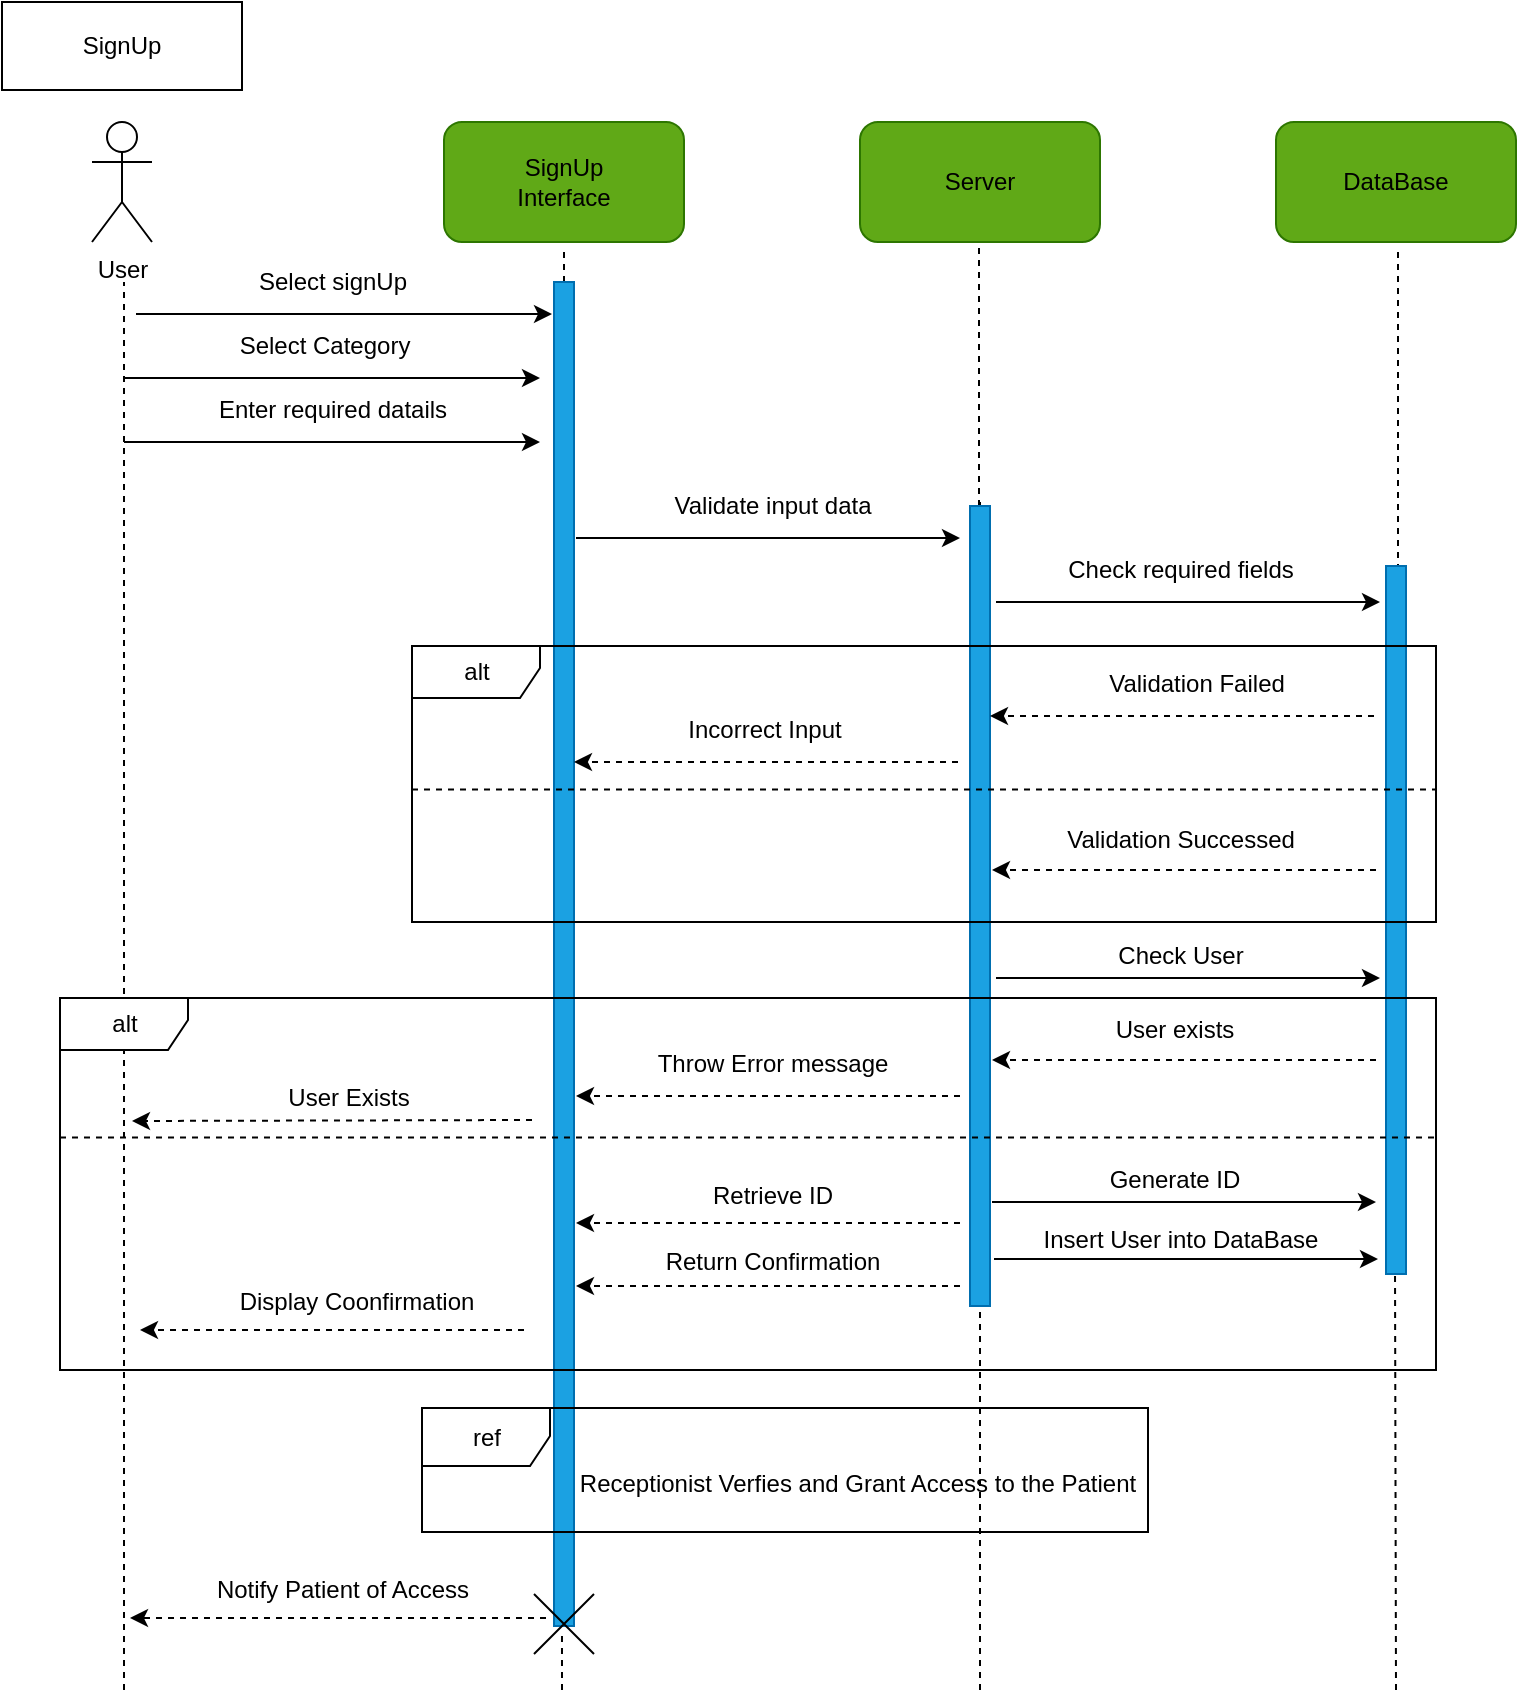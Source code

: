 <mxfile>
    <diagram id="9qr-kfG0U7WTtZIxmACe" name="Page-1">
        <mxGraphModel dx="737" dy="563" grid="1" gridSize="16" guides="1" tooltips="1" connect="1" arrows="1" fold="1" page="1" pageScale="1" pageWidth="850" pageHeight="1100" background="none" math="0" shadow="0">
            <root>
                <mxCell id="0"/>
                <mxCell id="1" parent="0"/>
                <mxCell id="2" value="User" style="shape=umlActor;verticalLabelPosition=bottom;verticalAlign=top;html=1;outlineConnect=0;" parent="1" vertex="1">
                    <mxGeometry x="80" y="80" width="30" height="60" as="geometry"/>
                </mxCell>
                <mxCell id="11" value="" style="rounded=0;whiteSpace=wrap;html=1;" parent="1" vertex="1">
                    <mxGeometry x="35" y="20" width="120" height="44" as="geometry"/>
                </mxCell>
                <mxCell id="12" value="SignUp" style="text;html=1;strokeColor=none;fillColor=none;align=center;verticalAlign=middle;whiteSpace=wrap;rounded=0;" parent="1" vertex="1">
                    <mxGeometry x="65" y="27" width="60" height="30" as="geometry"/>
                </mxCell>
                <mxCell id="13" value="" style="endArrow=none;dashed=1;html=1;" parent="1" edge="1">
                    <mxGeometry width="50" height="50" relative="1" as="geometry">
                        <mxPoint x="96" y="864" as="sourcePoint"/>
                        <mxPoint x="96" y="160" as="targetPoint"/>
                    </mxGeometry>
                </mxCell>
                <mxCell id="14" value="" style="rounded=1;whiteSpace=wrap;html=1;fillColor=#60a917;fontColor=#ffffff;strokeColor=#2D7600;" parent="1" vertex="1">
                    <mxGeometry x="256" y="80" width="120" height="60" as="geometry"/>
                </mxCell>
                <mxCell id="15" value="" style="rounded=1;whiteSpace=wrap;html=1;fillColor=#60a917;fontColor=#ffffff;strokeColor=#2D7600;" parent="1" vertex="1">
                    <mxGeometry x="464" y="80" width="120" height="60" as="geometry"/>
                </mxCell>
                <mxCell id="16" value="" style="rounded=1;whiteSpace=wrap;html=1;fillColor=#60a917;fontColor=#ffffff;strokeColor=#2D7600;" parent="1" vertex="1">
                    <mxGeometry x="672" y="80" width="120" height="60" as="geometry"/>
                </mxCell>
                <mxCell id="17" value="" style="endArrow=none;dashed=1;html=1;startArrow=none;" parent="1" edge="1">
                    <mxGeometry width="50" height="50" relative="1" as="geometry">
                        <mxPoint x="316" y="160" as="sourcePoint"/>
                        <mxPoint x="316" y="144" as="targetPoint"/>
                        <Array as="points"/>
                    </mxGeometry>
                </mxCell>
                <mxCell id="18" value="" style="endArrow=none;dashed=1;html=1;startArrow=none;" parent="1" source="89" edge="1">
                    <mxGeometry width="50" height="50" relative="1" as="geometry">
                        <mxPoint x="524" y="784" as="sourcePoint"/>
                        <mxPoint x="523.5" y="140" as="targetPoint"/>
                        <Array as="points"/>
                    </mxGeometry>
                </mxCell>
                <mxCell id="19" value="" style="endArrow=none;dashed=1;html=1;startArrow=none;" parent="1" edge="1">
                    <mxGeometry width="50" height="50" relative="1" as="geometry">
                        <mxPoint x="733" y="304" as="sourcePoint"/>
                        <mxPoint x="733" y="142" as="targetPoint"/>
                        <Array as="points"/>
                    </mxGeometry>
                </mxCell>
                <mxCell id="20" value="SignUp&lt;br&gt;Interface" style="text;html=1;strokeColor=none;fillColor=none;align=center;verticalAlign=middle;whiteSpace=wrap;rounded=0;" parent="1" vertex="1">
                    <mxGeometry x="286" y="95" width="60" height="30" as="geometry"/>
                </mxCell>
                <mxCell id="21" value="Server" style="text;html=1;strokeColor=none;fillColor=none;align=center;verticalAlign=middle;whiteSpace=wrap;rounded=0;" parent="1" vertex="1">
                    <mxGeometry x="494" y="95" width="60" height="30" as="geometry"/>
                </mxCell>
                <mxCell id="22" value="DataBase" style="text;html=1;strokeColor=none;fillColor=none;align=center;verticalAlign=middle;whiteSpace=wrap;rounded=0;" parent="1" vertex="1">
                    <mxGeometry x="702" y="95" width="60" height="30" as="geometry"/>
                </mxCell>
                <mxCell id="24" value="" style="endArrow=classic;html=1;" parent="1" edge="1">
                    <mxGeometry width="50" height="50" relative="1" as="geometry">
                        <mxPoint x="102" y="176" as="sourcePoint"/>
                        <mxPoint x="310" y="176" as="targetPoint"/>
                        <Array as="points"/>
                    </mxGeometry>
                </mxCell>
                <mxCell id="25" value="Select signUp" style="text;html=1;align=center;verticalAlign=middle;resizable=0;points=[];autosize=1;strokeColor=none;fillColor=none;" parent="1" vertex="1">
                    <mxGeometry x="144" y="144" width="112" height="32" as="geometry"/>
                </mxCell>
                <mxCell id="26" value="" style="endArrow=classic;html=1;" parent="1" edge="1">
                    <mxGeometry width="50" height="50" relative="1" as="geometry">
                        <mxPoint x="96" y="208" as="sourcePoint"/>
                        <mxPoint x="304" y="208" as="targetPoint"/>
                        <Array as="points"/>
                    </mxGeometry>
                </mxCell>
                <mxCell id="28" value="Select Category" style="text;html=1;align=center;verticalAlign=middle;resizable=0;points=[];autosize=1;strokeColor=none;fillColor=none;" parent="1" vertex="1">
                    <mxGeometry x="140" y="176" width="112" height="32" as="geometry"/>
                </mxCell>
                <mxCell id="29" value="" style="endArrow=classic;html=1;" parent="1" edge="1">
                    <mxGeometry width="50" height="50" relative="1" as="geometry">
                        <mxPoint x="96" y="240" as="sourcePoint"/>
                        <mxPoint x="304" y="240" as="targetPoint"/>
                        <Array as="points"/>
                    </mxGeometry>
                </mxCell>
                <mxCell id="30" value="Enter required datails" style="text;html=1;align=center;verticalAlign=middle;resizable=0;points=[];autosize=1;strokeColor=none;fillColor=none;" parent="1" vertex="1">
                    <mxGeometry x="128" y="208" width="144" height="32" as="geometry"/>
                </mxCell>
                <mxCell id="31" value="" style="edgeStyle=none;orthogonalLoop=1;jettySize=auto;html=1;" parent="1" edge="1">
                    <mxGeometry width="100" relative="1" as="geometry">
                        <mxPoint x="322" y="288" as="sourcePoint"/>
                        <mxPoint x="514" y="288" as="targetPoint"/>
                        <Array as="points"/>
                    </mxGeometry>
                </mxCell>
                <mxCell id="32" value="Validate input data" style="text;html=1;align=center;verticalAlign=middle;resizable=0;points=[];autosize=1;strokeColor=none;fillColor=none;" parent="1" vertex="1">
                    <mxGeometry x="356" y="256" width="128" height="32" as="geometry"/>
                </mxCell>
                <mxCell id="33" value="" style="edgeStyle=none;orthogonalLoop=1;jettySize=auto;html=1;" parent="1" edge="1">
                    <mxGeometry width="100" relative="1" as="geometry">
                        <mxPoint x="532" y="320" as="sourcePoint"/>
                        <mxPoint x="724" y="320" as="targetPoint"/>
                        <Array as="points">
                            <mxPoint x="628" y="320"/>
                        </Array>
                    </mxGeometry>
                </mxCell>
                <mxCell id="35" value="" style="edgeStyle=none;orthogonalLoop=1;jettySize=auto;html=1;dashed=1;" parent="1" edge="1">
                    <mxGeometry width="100" relative="1" as="geometry">
                        <mxPoint x="722" y="454" as="sourcePoint"/>
                        <mxPoint x="530" y="454" as="targetPoint"/>
                        <Array as="points"/>
                    </mxGeometry>
                </mxCell>
                <mxCell id="34" value="Check required fields" style="text;html=1;align=center;verticalAlign=middle;resizable=0;points=[];autosize=1;strokeColor=none;fillColor=none;" parent="1" vertex="1">
                    <mxGeometry x="552" y="288" width="144" height="32" as="geometry"/>
                </mxCell>
                <mxCell id="37" value="Validation Successed" style="text;html=1;align=center;verticalAlign=middle;resizable=0;points=[];autosize=1;strokeColor=none;fillColor=none;" parent="1" vertex="1">
                    <mxGeometry x="552" y="423" width="144" height="32" as="geometry"/>
                </mxCell>
                <mxCell id="38" value="" style="edgeStyle=none;orthogonalLoop=1;jettySize=auto;html=1;" parent="1" edge="1">
                    <mxGeometry width="100" relative="1" as="geometry">
                        <mxPoint x="532" y="508" as="sourcePoint"/>
                        <mxPoint x="724" y="508" as="targetPoint"/>
                        <Array as="points"/>
                    </mxGeometry>
                </mxCell>
                <mxCell id="39" value="Check User" style="text;html=1;align=center;verticalAlign=middle;resizable=0;points=[];autosize=1;strokeColor=none;fillColor=none;" parent="1" vertex="1">
                    <mxGeometry x="576" y="481" width="96" height="32" as="geometry"/>
                </mxCell>
                <mxCell id="40" value="" style="edgeStyle=none;orthogonalLoop=1;jettySize=auto;html=1;dashed=1;" parent="1" edge="1">
                    <mxGeometry width="100" relative="1" as="geometry">
                        <mxPoint x="722" y="549" as="sourcePoint"/>
                        <mxPoint x="530" y="549" as="targetPoint"/>
                        <Array as="points"/>
                    </mxGeometry>
                </mxCell>
                <mxCell id="41" value="User exists" style="text;html=1;align=center;verticalAlign=middle;resizable=0;points=[];autosize=1;strokeColor=none;fillColor=none;" parent="1" vertex="1">
                    <mxGeometry x="573" y="518" width="96" height="32" as="geometry"/>
                </mxCell>
                <mxCell id="42" value="" style="edgeStyle=none;orthogonalLoop=1;jettySize=auto;html=1;" parent="1" edge="1">
                    <mxGeometry width="100" relative="1" as="geometry">
                        <mxPoint x="530" y="620" as="sourcePoint"/>
                        <mxPoint x="722" y="620" as="targetPoint"/>
                        <Array as="points"/>
                    </mxGeometry>
                </mxCell>
                <mxCell id="43" value="Generate ID" style="text;html=1;align=center;verticalAlign=middle;resizable=0;points=[];autosize=1;strokeColor=none;fillColor=none;" parent="1" vertex="1">
                    <mxGeometry x="573" y="593" width="96" height="32" as="geometry"/>
                </mxCell>
                <mxCell id="44" value="" style="edgeStyle=none;orthogonalLoop=1;jettySize=auto;html=1;" parent="1" edge="1">
                    <mxGeometry width="100" relative="1" as="geometry">
                        <mxPoint x="531" y="648.5" as="sourcePoint"/>
                        <mxPoint x="723" y="648.5" as="targetPoint"/>
                        <Array as="points"/>
                    </mxGeometry>
                </mxCell>
                <mxCell id="45" value="Insert User into DataBase" style="text;html=1;align=center;verticalAlign=middle;resizable=0;points=[];autosize=1;strokeColor=none;fillColor=none;" parent="1" vertex="1">
                    <mxGeometry x="536" y="623" width="176" height="32" as="geometry"/>
                </mxCell>
                <mxCell id="46" value="" style="edgeStyle=none;orthogonalLoop=1;jettySize=auto;html=1;dashed=1;" parent="1" edge="1">
                    <mxGeometry width="100" relative="1" as="geometry">
                        <mxPoint x="514" y="630.5" as="sourcePoint"/>
                        <mxPoint x="322" y="630.5" as="targetPoint"/>
                        <Array as="points"/>
                    </mxGeometry>
                </mxCell>
                <mxCell id="47" value="Retrieve ID" style="text;html=1;align=center;verticalAlign=middle;resizable=0;points=[];autosize=1;strokeColor=none;fillColor=none;" parent="1" vertex="1">
                    <mxGeometry x="372" y="601" width="96" height="32" as="geometry"/>
                </mxCell>
                <mxCell id="48" value="" style="edgeStyle=none;orthogonalLoop=1;jettySize=auto;html=1;dashed=1;" parent="1" edge="1">
                    <mxGeometry width="100" relative="1" as="geometry">
                        <mxPoint x="514" y="662" as="sourcePoint"/>
                        <mxPoint x="322" y="662" as="targetPoint"/>
                        <Array as="points"/>
                    </mxGeometry>
                </mxCell>
                <mxCell id="49" value="Return Confirmation" style="text;html=1;align=center;verticalAlign=middle;resizable=0;points=[];autosize=1;strokeColor=none;fillColor=none;" parent="1" vertex="1">
                    <mxGeometry x="348" y="634" width="144" height="32" as="geometry"/>
                </mxCell>
                <mxCell id="51" value="" style="edgeStyle=none;orthogonalLoop=1;jettySize=auto;html=1;dashed=1;" parent="1" edge="1">
                    <mxGeometry width="100" relative="1" as="geometry">
                        <mxPoint x="296" y="684" as="sourcePoint"/>
                        <mxPoint x="104" y="684" as="targetPoint"/>
                        <Array as="points"/>
                    </mxGeometry>
                </mxCell>
                <mxCell id="52" value="Display Coonfirmation" style="text;html=1;align=center;verticalAlign=middle;resizable=0;points=[];autosize=1;strokeColor=none;fillColor=none;" parent="1" vertex="1">
                    <mxGeometry x="140" y="654" width="144" height="32" as="geometry"/>
                </mxCell>
                <mxCell id="54" value="" style="endArrow=none;dashed=1;html=1;" parent="1" edge="1">
                    <mxGeometry width="50" height="50" relative="1" as="geometry">
                        <mxPoint x="732" y="864" as="sourcePoint"/>
                        <mxPoint x="731.5" y="650" as="targetPoint"/>
                        <Array as="points"/>
                    </mxGeometry>
                </mxCell>
                <mxCell id="66" style="edgeStyle=none;html=1;exitX=0.5;exitY=0;exitDx=0;exitDy=0;" parent="1" edge="1">
                    <mxGeometry relative="1" as="geometry">
                        <mxPoint x="524" y="336" as="targetPoint"/>
                        <mxPoint x="524.0" y="270" as="sourcePoint"/>
                    </mxGeometry>
                </mxCell>
                <mxCell id="57" value="" style="endArrow=none;dashed=1;html=1;startArrow=none;" parent="1" source="106" edge="1">
                    <mxGeometry width="50" height="50" relative="1" as="geometry">
                        <mxPoint x="316" y="864" as="sourcePoint"/>
                        <mxPoint x="316" y="720" as="targetPoint"/>
                        <Array as="points"/>
                    </mxGeometry>
                </mxCell>
                <mxCell id="79" value="" style="edgeStyle=none;orthogonalLoop=1;jettySize=auto;html=1;dashed=1;" parent="1" edge="1">
                    <mxGeometry width="100" relative="1" as="geometry">
                        <mxPoint x="514" y="567" as="sourcePoint"/>
                        <mxPoint x="322" y="567" as="targetPoint"/>
                        <Array as="points"/>
                    </mxGeometry>
                </mxCell>
                <mxCell id="80" value="Throw Error message" style="text;html=1;align=center;verticalAlign=middle;resizable=0;points=[];autosize=1;strokeColor=none;fillColor=none;" parent="1" vertex="1">
                    <mxGeometry x="348" y="535" width="144" height="32" as="geometry"/>
                </mxCell>
                <mxCell id="81" value="" style="edgeStyle=none;orthogonalLoop=1;jettySize=auto;html=1;dashed=1;" parent="1" edge="1">
                    <mxGeometry width="100" relative="1" as="geometry">
                        <mxPoint x="300" y="579" as="sourcePoint"/>
                        <mxPoint x="100" y="579.5" as="targetPoint"/>
                        <Array as="points"/>
                    </mxGeometry>
                </mxCell>
                <mxCell id="82" value="User Exists" style="text;html=1;align=center;verticalAlign=middle;resizable=0;points=[];autosize=1;strokeColor=none;fillColor=none;" parent="1" vertex="1">
                    <mxGeometry x="160" y="552" width="96" height="32" as="geometry"/>
                </mxCell>
                <mxCell id="86" value="" style="endArrow=none;dashed=1;html=1;startArrow=none;" parent="1" edge="1">
                    <mxGeometry width="50" height="50" relative="1" as="geometry">
                        <mxPoint x="731" y="304" as="sourcePoint"/>
                        <mxPoint x="731" y="304" as="targetPoint"/>
                        <Array as="points"/>
                    </mxGeometry>
                </mxCell>
                <mxCell id="87" value="" style="html=1;points=[];perimeter=orthogonalPerimeter;fillColor=#1ba1e2;fontColor=#ffffff;strokeColor=#006EAF;" parent="1" vertex="1">
                    <mxGeometry x="727" y="302" width="10" height="354" as="geometry"/>
                </mxCell>
                <mxCell id="90" value="" style="endArrow=none;dashed=1;html=1;" parent="1" target="89" edge="1">
                    <mxGeometry width="50" height="50" relative="1" as="geometry">
                        <mxPoint x="524" y="864" as="sourcePoint"/>
                        <mxPoint x="523.5" y="140" as="targetPoint"/>
                        <Array as="points"/>
                    </mxGeometry>
                </mxCell>
                <mxCell id="89" value="" style="html=1;points=[];perimeter=orthogonalPerimeter;fillColor=#1ba1e2;fontColor=#ffffff;strokeColor=#006EAF;" parent="1" vertex="1">
                    <mxGeometry x="519" y="272" width="10" height="400" as="geometry"/>
                </mxCell>
                <mxCell id="91" value="" style="html=1;points=[];perimeter=orthogonalPerimeter;fillColor=#1ba1e2;fontColor=#ffffff;strokeColor=#006EAF;" parent="1" vertex="1">
                    <mxGeometry x="311" y="160" width="10" height="672" as="geometry"/>
                </mxCell>
                <mxCell id="92" value="" style="edgeStyle=none;orthogonalLoop=1;jettySize=auto;html=1;dashed=1;" parent="1" edge="1">
                    <mxGeometry width="100" relative="1" as="geometry">
                        <mxPoint x="721" y="377" as="sourcePoint"/>
                        <mxPoint x="529" y="377" as="targetPoint"/>
                        <Array as="points"/>
                    </mxGeometry>
                </mxCell>
                <mxCell id="93" value="Validation Failed" style="text;html=1;align=center;verticalAlign=middle;resizable=0;points=[];autosize=1;strokeColor=none;fillColor=none;" parent="1" vertex="1">
                    <mxGeometry x="568" y="345" width="128" height="32" as="geometry"/>
                </mxCell>
                <mxCell id="94" value="" style="edgeStyle=none;orthogonalLoop=1;jettySize=auto;html=1;dashed=1;" parent="1" edge="1">
                    <mxGeometry width="100" relative="1" as="geometry">
                        <mxPoint x="513" y="400" as="sourcePoint"/>
                        <mxPoint x="321" y="400" as="targetPoint"/>
                        <Array as="points"/>
                    </mxGeometry>
                </mxCell>
                <mxCell id="95" value="Incorrect Input" style="text;html=1;align=center;verticalAlign=middle;resizable=0;points=[];autosize=1;strokeColor=none;fillColor=none;" parent="1" vertex="1">
                    <mxGeometry x="360" y="368" width="112" height="32" as="geometry"/>
                </mxCell>
                <mxCell id="96" value="alt" style="shape=umlFrame;tabWidth=110;tabHeight=30;tabPosition=left;html=1;boundedLbl=1;labelInHeader=1;width=64;height=26;" parent="1" vertex="1">
                    <mxGeometry x="240" y="342" width="512" height="138" as="geometry"/>
                </mxCell>
                <mxCell id="98" value="" style="line;strokeWidth=1;dashed=1;labelPosition=center;verticalLabelPosition=bottom;align=left;verticalAlign=top;spacingLeft=20;spacingTop=15;" parent="96" vertex="1">
                    <mxGeometry y="69" width="512" height="5.52" as="geometry"/>
                </mxCell>
                <mxCell id="99" value="alt" style="shape=umlFrame;tabWidth=110;tabHeight=30;tabPosition=left;html=1;boundedLbl=1;labelInHeader=1;width=64;height=26;" parent="1" vertex="1">
                    <mxGeometry x="64" y="518" width="688" height="186" as="geometry"/>
                </mxCell>
                <mxCell id="101" value="" style="line;strokeWidth=1;dashed=1;labelPosition=center;verticalLabelPosition=bottom;align=left;verticalAlign=top;spacingLeft=20;spacingTop=15;" parent="99" vertex="1">
                    <mxGeometry y="66" width="688" height="7.44" as="geometry"/>
                </mxCell>
                <mxCell id="102" value="ref" style="shape=umlFrame;tabPosition=left;html=1;boundedLbl=1;labelInHeader=1;width=64;height=29;" parent="1" vertex="1">
                    <mxGeometry x="245" y="723" width="363" height="62" as="geometry"/>
                </mxCell>
                <mxCell id="103" value="Receptionist Verfies and Grant Access to the Patient" style="text;align=center;" parent="102" vertex="1">
                    <mxGeometry width="100" height="48" relative="1" as="geometry">
                        <mxPoint x="168" y="24" as="offset"/>
                    </mxGeometry>
                </mxCell>
                <mxCell id="104" value="" style="endArrow=classic;html=1;dashed=1;" parent="1" edge="1">
                    <mxGeometry width="50" height="50" relative="1" as="geometry">
                        <mxPoint x="307" y="828" as="sourcePoint"/>
                        <mxPoint x="99" y="828" as="targetPoint"/>
                    </mxGeometry>
                </mxCell>
                <mxCell id="105" value="Notify Patient of Access" style="text;html=1;align=center;verticalAlign=middle;resizable=0;points=[];autosize=1;strokeColor=none;fillColor=none;" parent="1" vertex="1">
                    <mxGeometry x="125" y="798" width="160" height="32" as="geometry"/>
                </mxCell>
                <mxCell id="107" value="" style="endArrow=none;dashed=1;html=1;entryX=0.533;entryY=0.657;entryDx=0;entryDy=0;entryPerimeter=0;" parent="1" edge="1">
                    <mxGeometry width="50" height="50" relative="1" as="geometry">
                        <mxPoint x="315" y="864" as="sourcePoint"/>
                        <mxPoint x="314.99" y="835.71" as="targetPoint"/>
                        <Array as="points"/>
                    </mxGeometry>
                </mxCell>
                <mxCell id="106" value="" style="shape=umlDestroy;" parent="1" vertex="1">
                    <mxGeometry x="301" y="816" width="30" height="30" as="geometry"/>
                </mxCell>
            </root>
        </mxGraphModel>
    </diagram>
</mxfile>